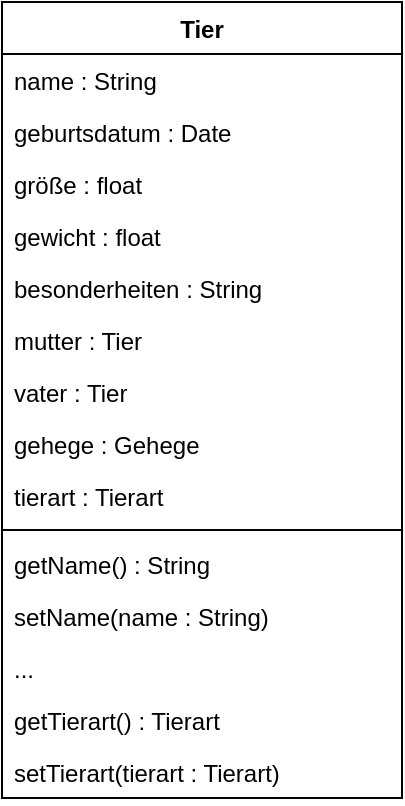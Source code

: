 <mxfile version="24.4.13" type="device">
  <diagram name="Seite-1" id="2djdr5fj25lmFUmt_1b5">
    <mxGraphModel dx="998" dy="561" grid="1" gridSize="10" guides="1" tooltips="1" connect="1" arrows="1" fold="1" page="1" pageScale="1" pageWidth="827" pageHeight="1169" math="0" shadow="0">
      <root>
        <mxCell id="0" />
        <mxCell id="1" parent="0" />
        <mxCell id="tFWvVrcmKeBryr0C4ozP-1" value="Tier" style="swimlane;fontStyle=1;align=center;verticalAlign=top;childLayout=stackLayout;horizontal=1;startSize=26;horizontalStack=0;resizeParent=1;resizeParentMax=0;resizeLast=0;collapsible=1;marginBottom=0;" parent="1" vertex="1">
          <mxGeometry x="40" y="40" width="200" height="398" as="geometry" />
        </mxCell>
        <mxCell id="tFWvVrcmKeBryr0C4ozP-2" value="name : String" style="text;strokeColor=none;fillColor=none;align=left;verticalAlign=top;spacingLeft=4;spacingRight=4;overflow=hidden;rotatable=0;points=[[0,0.5],[1,0.5]];portConstraint=eastwest;" parent="tFWvVrcmKeBryr0C4ozP-1" vertex="1">
          <mxGeometry y="26" width="200" height="26" as="geometry" />
        </mxCell>
        <mxCell id="tFWvVrcmKeBryr0C4ozP-3" value="geburtsdatum : Date" style="text;strokeColor=none;fillColor=none;align=left;verticalAlign=top;spacingLeft=4;spacingRight=4;overflow=hidden;rotatable=0;points=[[0,0.5],[1,0.5]];portConstraint=eastwest;" parent="tFWvVrcmKeBryr0C4ozP-1" vertex="1">
          <mxGeometry y="52" width="200" height="26" as="geometry" />
        </mxCell>
        <mxCell id="T4kAx7wCbBKhCIW2uvNY-2" value="größe : float" style="text;strokeColor=none;fillColor=none;align=left;verticalAlign=top;spacingLeft=4;spacingRight=4;overflow=hidden;rotatable=0;points=[[0,0.5],[1,0.5]];portConstraint=eastwest;" parent="tFWvVrcmKeBryr0C4ozP-1" vertex="1">
          <mxGeometry y="78" width="200" height="26" as="geometry" />
        </mxCell>
        <mxCell id="T4kAx7wCbBKhCIW2uvNY-3" value="gewicht : float" style="text;strokeColor=none;fillColor=none;align=left;verticalAlign=top;spacingLeft=4;spacingRight=4;overflow=hidden;rotatable=0;points=[[0,0.5],[1,0.5]];portConstraint=eastwest;" parent="tFWvVrcmKeBryr0C4ozP-1" vertex="1">
          <mxGeometry y="104" width="200" height="26" as="geometry" />
        </mxCell>
        <mxCell id="T4kAx7wCbBKhCIW2uvNY-4" value="besonderheiten : String" style="text;strokeColor=none;fillColor=none;align=left;verticalAlign=top;spacingLeft=4;spacingRight=4;overflow=hidden;rotatable=0;points=[[0,0.5],[1,0.5]];portConstraint=eastwest;" parent="tFWvVrcmKeBryr0C4ozP-1" vertex="1">
          <mxGeometry y="130" width="200" height="26" as="geometry" />
        </mxCell>
        <mxCell id="T4kAx7wCbBKhCIW2uvNY-5" value="mutter : Tier" style="text;strokeColor=none;fillColor=none;align=left;verticalAlign=top;spacingLeft=4;spacingRight=4;overflow=hidden;rotatable=0;points=[[0,0.5],[1,0.5]];portConstraint=eastwest;" parent="tFWvVrcmKeBryr0C4ozP-1" vertex="1">
          <mxGeometry y="156" width="200" height="26" as="geometry" />
        </mxCell>
        <mxCell id="T4kAx7wCbBKhCIW2uvNY-6" value="vater : Tier" style="text;strokeColor=none;fillColor=none;align=left;verticalAlign=top;spacingLeft=4;spacingRight=4;overflow=hidden;rotatable=0;points=[[0,0.5],[1,0.5]];portConstraint=eastwest;" parent="tFWvVrcmKeBryr0C4ozP-1" vertex="1">
          <mxGeometry y="182" width="200" height="26" as="geometry" />
        </mxCell>
        <mxCell id="T4kAx7wCbBKhCIW2uvNY-7" value="gehege : Gehege" style="text;strokeColor=none;fillColor=none;align=left;verticalAlign=top;spacingLeft=4;spacingRight=4;overflow=hidden;rotatable=0;points=[[0,0.5],[1,0.5]];portConstraint=eastwest;" parent="tFWvVrcmKeBryr0C4ozP-1" vertex="1">
          <mxGeometry y="208" width="200" height="26" as="geometry" />
        </mxCell>
        <mxCell id="T4kAx7wCbBKhCIW2uvNY-1" value="tierart : Tierart" style="text;strokeColor=none;fillColor=none;align=left;verticalAlign=top;spacingLeft=4;spacingRight=4;overflow=hidden;rotatable=0;points=[[0,0.5],[1,0.5]];portConstraint=eastwest;" parent="tFWvVrcmKeBryr0C4ozP-1" vertex="1">
          <mxGeometry y="234" width="200" height="26" as="geometry" />
        </mxCell>
        <mxCell id="tFWvVrcmKeBryr0C4ozP-4" value="" style="line;strokeWidth=1;fillColor=none;align=left;verticalAlign=middle;spacingTop=-1;spacingLeft=3;spacingRight=3;rotatable=0;labelPosition=right;points=[];portConstraint=eastwest;" parent="tFWvVrcmKeBryr0C4ozP-1" vertex="1">
          <mxGeometry y="260" width="200" height="8" as="geometry" />
        </mxCell>
        <mxCell id="tFWvVrcmKeBryr0C4ozP-7" value="getName() : String" style="text;strokeColor=none;fillColor=none;align=left;verticalAlign=top;spacingLeft=4;spacingRight=4;overflow=hidden;rotatable=0;points=[[0,0.5],[1,0.5]];portConstraint=eastwest;" parent="tFWvVrcmKeBryr0C4ozP-1" vertex="1">
          <mxGeometry y="268" width="200" height="26" as="geometry" />
        </mxCell>
        <mxCell id="tFWvVrcmKeBryr0C4ozP-8" value="setName(name : String)" style="text;strokeColor=none;fillColor=none;align=left;verticalAlign=top;spacingLeft=4;spacingRight=4;overflow=hidden;rotatable=0;points=[[0,0.5],[1,0.5]];portConstraint=eastwest;" parent="tFWvVrcmKeBryr0C4ozP-1" vertex="1">
          <mxGeometry y="294" width="200" height="26" as="geometry" />
        </mxCell>
        <mxCell id="T4kAx7wCbBKhCIW2uvNY-8" value="..." style="text;strokeColor=none;fillColor=none;align=left;verticalAlign=top;spacingLeft=4;spacingRight=4;overflow=hidden;rotatable=0;points=[[0,0.5],[1,0.5]];portConstraint=eastwest;" parent="tFWvVrcmKeBryr0C4ozP-1" vertex="1">
          <mxGeometry y="320" width="200" height="26" as="geometry" />
        </mxCell>
        <mxCell id="T4kAx7wCbBKhCIW2uvNY-9" value="getTierart() : Tierart" style="text;strokeColor=none;fillColor=none;align=left;verticalAlign=top;spacingLeft=4;spacingRight=4;overflow=hidden;rotatable=0;points=[[0,0.5],[1,0.5]];portConstraint=eastwest;" parent="tFWvVrcmKeBryr0C4ozP-1" vertex="1">
          <mxGeometry y="346" width="200" height="26" as="geometry" />
        </mxCell>
        <mxCell id="tFWvVrcmKeBryr0C4ozP-9" value="setTierart(tierart : Tierart)" style="text;strokeColor=none;fillColor=none;align=left;verticalAlign=top;spacingLeft=4;spacingRight=4;overflow=hidden;rotatable=0;points=[[0,0.5],[1,0.5]];portConstraint=eastwest;" parent="tFWvVrcmKeBryr0C4ozP-1" vertex="1">
          <mxGeometry y="372" width="200" height="26" as="geometry" />
        </mxCell>
      </root>
    </mxGraphModel>
  </diagram>
</mxfile>
